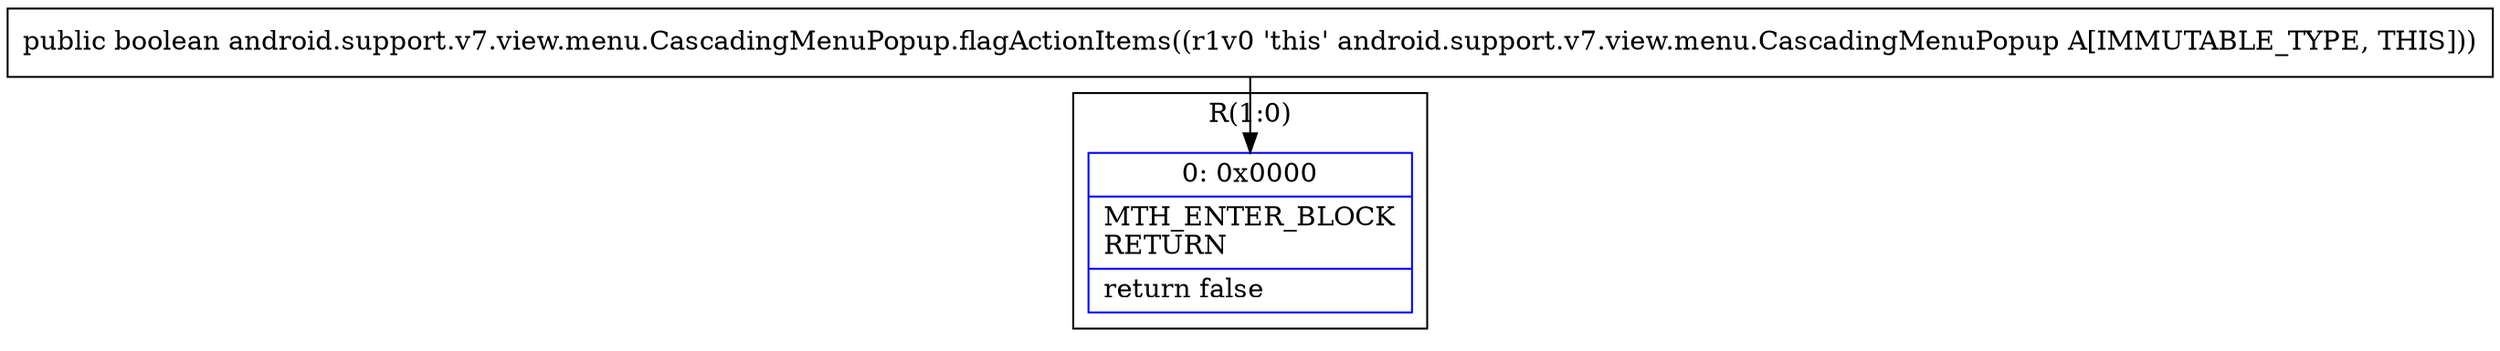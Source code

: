 digraph "CFG forandroid.support.v7.view.menu.CascadingMenuPopup.flagActionItems()Z" {
subgraph cluster_Region_1070603748 {
label = "R(1:0)";
node [shape=record,color=blue];
Node_0 [shape=record,label="{0\:\ 0x0000|MTH_ENTER_BLOCK\lRETURN\l|return false\l}"];
}
MethodNode[shape=record,label="{public boolean android.support.v7.view.menu.CascadingMenuPopup.flagActionItems((r1v0 'this' android.support.v7.view.menu.CascadingMenuPopup A[IMMUTABLE_TYPE, THIS])) }"];
MethodNode -> Node_0;
}

